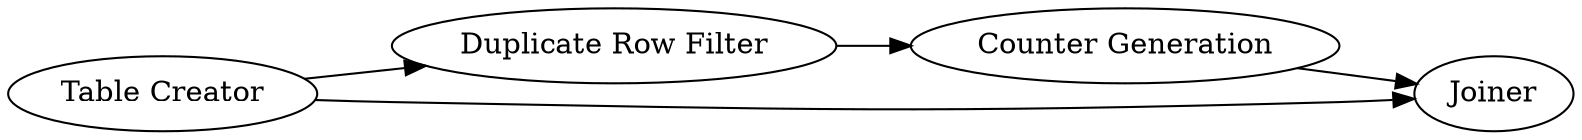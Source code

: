 digraph {
	2 -> 3
	1 -> 4
	3 -> 4
	1 -> 2
	1 [label="Table Creator"]
	4 [label=Joiner]
	3 [label="Counter Generation"]
	2 [label="Duplicate Row Filter"]
	rankdir=LR
}

